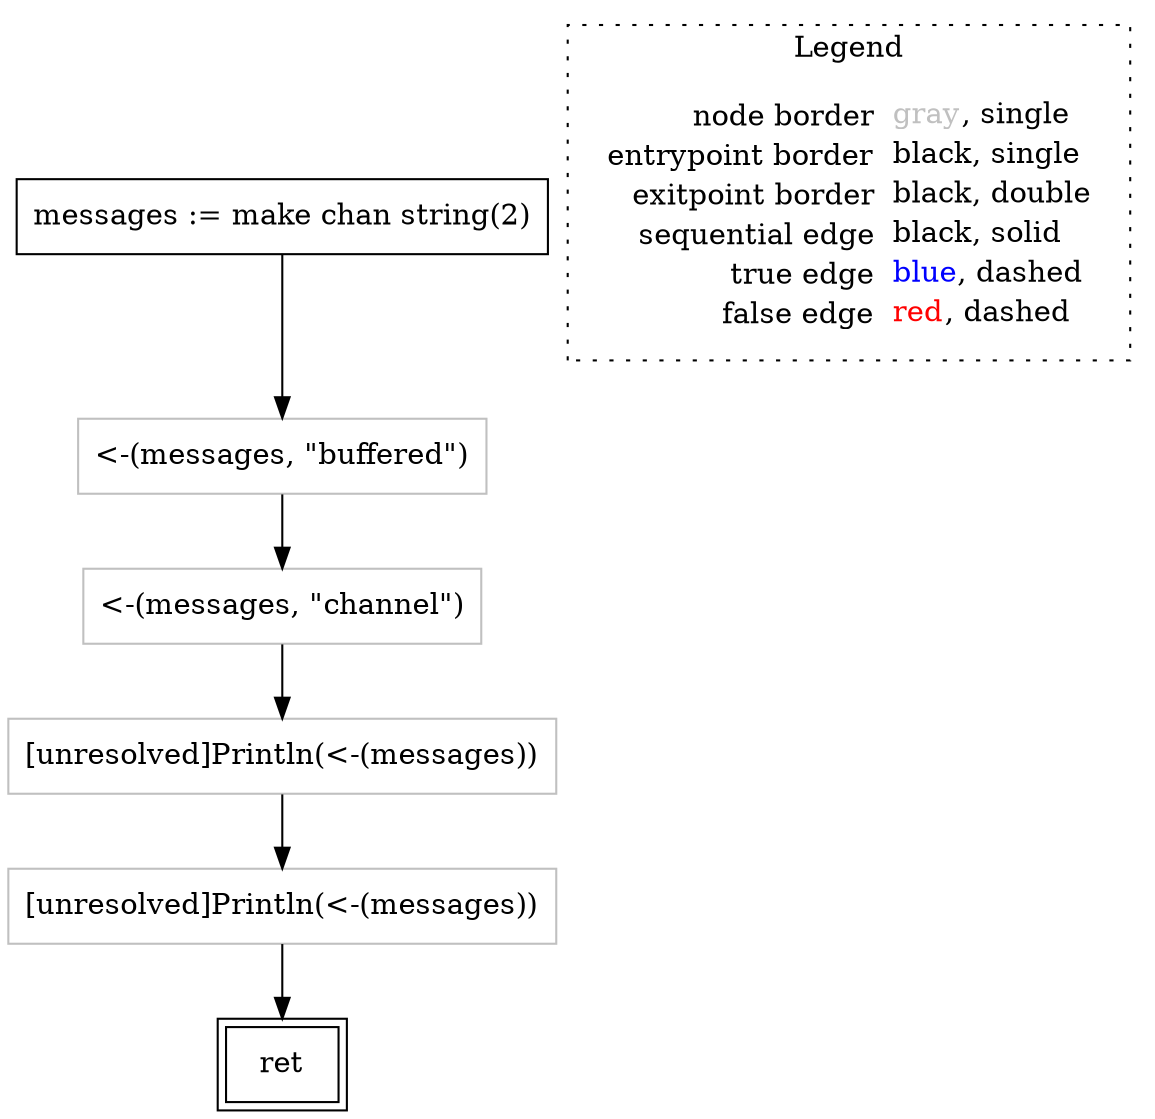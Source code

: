 digraph {
	"node0" [shape="rect",color="black",label=<messages := make chan string(2)>];
	"node1" [shape="rect",color="gray",label=<&lt;-(messages, &quot;buffered&quot;)>];
	"node2" [shape="rect",color="gray",label=<&lt;-(messages, &quot;channel&quot;)>];
	"node3" [shape="rect",color="gray",label=<[unresolved]Println(&lt;-(messages))>];
	"node4" [shape="rect",color="black",peripheries="2",label=<ret>];
	"node5" [shape="rect",color="gray",label=<[unresolved]Println(&lt;-(messages))>];
	"node1" -> "node2" [color="black"];
	"node2" -> "node3" [color="black"];
	"node3" -> "node5" [color="black"];
	"node0" -> "node1" [color="black"];
	"node5" -> "node4" [color="black"];
subgraph cluster_legend {
	label="Legend";
	style=dotted;
	node [shape=plaintext];
	"legend" [label=<<table border="0" cellpadding="2" cellspacing="0" cellborder="0"><tr><td align="right">node border&nbsp;</td><td align="left"><font color="gray">gray</font>, single</td></tr><tr><td align="right">entrypoint border&nbsp;</td><td align="left"><font color="black">black</font>, single</td></tr><tr><td align="right">exitpoint border&nbsp;</td><td align="left"><font color="black">black</font>, double</td></tr><tr><td align="right">sequential edge&nbsp;</td><td align="left"><font color="black">black</font>, solid</td></tr><tr><td align="right">true edge&nbsp;</td><td align="left"><font color="blue">blue</font>, dashed</td></tr><tr><td align="right">false edge&nbsp;</td><td align="left"><font color="red">red</font>, dashed</td></tr></table>>];
}

}
